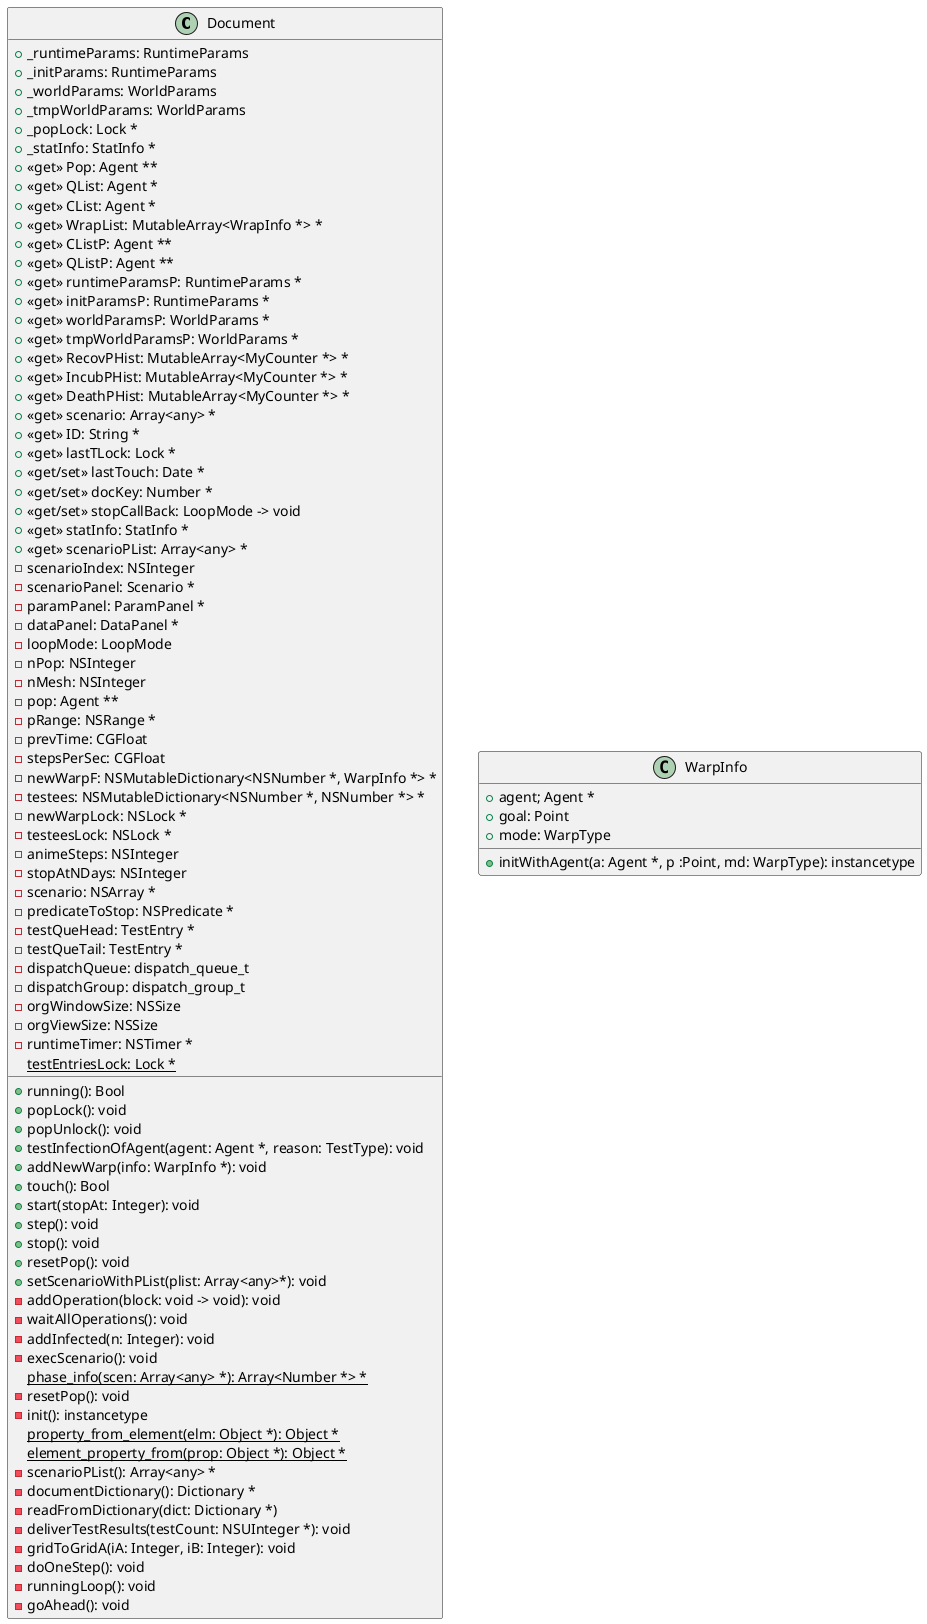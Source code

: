 @startuml class_diagram

class Document {
  + _runtimeParams: RuntimeParams
  + _initParams: RuntimeParams
  + _worldParams: WorldParams
  + _tmpWorldParams: WorldParams
  + _popLock: Lock *
  + _statInfo: StatInfo *
  + «get» Pop: Agent **
  + «get» QList: Agent *
  + «get» CList: Agent *
  + «get» WrapList: MutableArray<WrapInfo *> *
  + «get» CListP: Agent **
  + «get» QListP: Agent **
  + «get» runtimeParamsP: RuntimeParams *
  + «get» initParamsP: RuntimeParams *
  + «get» worldParamsP: WorldParams *
  + «get» tmpWorldParamsP: WorldParams *
  + running(): Bool
  + popLock(): void
  + popUnlock(): void
  + «get» RecovPHist: MutableArray<MyCounter *> *
  + «get» IncubPHist: MutableArray<MyCounter *> *
  + «get» DeathPHist: MutableArray<MyCounter *> *
  + «get» scenario: Array<any> *
  + testInfectionOfAgent(agent: Agent *, reason: TestType): void
  + addNewWarp(info: WarpInfo *): void
  + «get» ID: String *
  + «get» lastTLock: Lock *
  + «get/set» lastTouch: Date *
  + «get/set» docKey: Number *
  + «get/set» stopCallBack: LoopMode -> void
  + touch(): Bool
  + start(stopAt: Integer): void
  + step(): void
  + stop(): void
  + resetPop(): void
  + «get» statInfo: StatInfo *
  + «get» scenarioPList: Array<any> *
  + setScenarioWithPList(plist: Array<any>*): void
	- scenarioIndex: NSInteger
	- scenarioPanel: Scenario *
	- paramPanel: ParamPanel *
	- dataPanel: DataPanel *
	- loopMode: LoopMode
	- nPop: NSInteger
  - nMesh: NSInteger
	- pop: Agent **
	- pRange: NSRange *
	- prevTime: CGFloat
  - stepsPerSec: CGFloat
	- newWarpF: NSMutableDictionary<NSNumber *, WarpInfo *> *
	- testees: NSMutableDictionary<NSNumber *, NSNumber *> *
	- newWarpLock: NSLock *
	- testeesLock: NSLock *
	- animeSteps: NSInteger 
  - stopAtNDays: NSInteger
	- scenario: NSArray *
	- predicateToStop: NSPredicate *
	- testQueHead: TestEntry *
	- testQueTail: TestEntry *
	- dispatchQueue: dispatch_queue_t
	- dispatchGroup: dispatch_group_t
	- orgWindowSize: NSSize
	- orgViewSize: NSSize
	- runtimeTimer: NSTimer *
  - addOperation(block: void -> void): void
  - waitAllOperations(): void
  - addInfected(n: Integer): void
  - execScenario(): void
  {static} phase_info(scen: Array<any> *): Array<Number *> *
  - resetPop(): void
  - init(): instancetype
  {static} property_from_element(elm: Object *): Object *
  {static} element_property_from(prop: Object *): Object *
  - scenarioPList(): Array<any> *
  - documentDictionary(): Dictionary *
  - readFromDictionary(dict: Dictionary *)
  {static} testEntriesLock: Lock *
  - deliverTestResults(testCount: NSUInteger *): void
  - gridToGridA(iA: Integer, iB: Integer): void
  ' {static} N_MTIME: int
  ' {static} mtime: unsigned long[]
  ' {static} mCount: Integer
  ' {static} mCount2: Integer
  - doOneStep(): void
  - runningLoop(): void
  - goAhead(): void
}

class WarpInfo {
  + agent; Agent *
  + goal: Point
  + mode: WarpType
  + initWithAgent(a: Agent *, p :Point, md: WarpType): instancetype
}
@enduml

